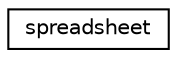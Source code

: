 digraph "Graphical Class Hierarchy"
{
  edge [fontname="Helvetica",fontsize="10",labelfontname="Helvetica",labelfontsize="10"];
  node [fontname="Helvetica",fontsize="10",shape=record];
  rankdir="LR";
  Node0 [label="spreadsheet",height=0.2,width=0.4,color="black", fillcolor="white", style="filled",URL="$d8/d11/classspreadsheet.html"];
}
